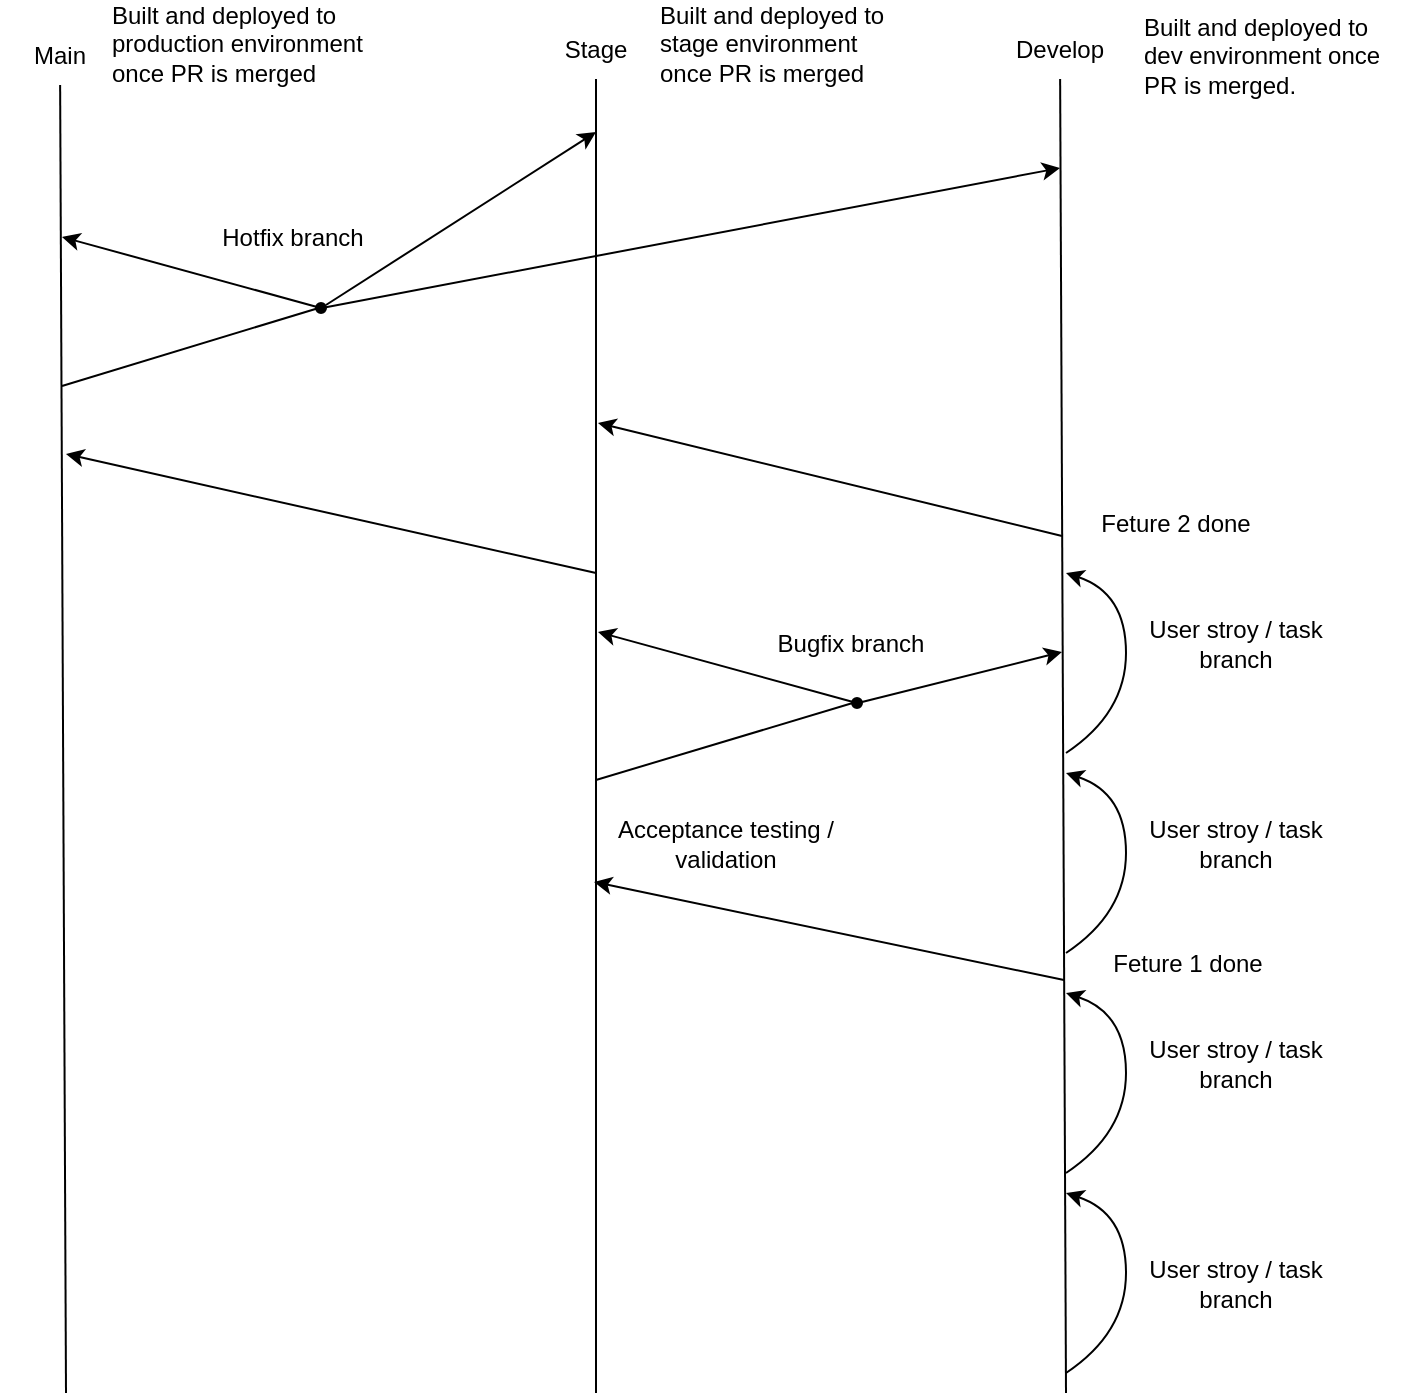 <mxfile>
    <diagram id="WrXUsql98_1IviQCuocs" name="Page-1">
        <mxGraphModel dx="1009" dy="668" grid="0" gridSize="10" guides="1" tooltips="1" connect="1" arrows="1" fold="1" page="1" pageScale="1" pageWidth="850" pageHeight="1100" math="0" shadow="0">
            <root>
                <mxCell id="0"/>
                <mxCell id="1" parent="0"/>
                <mxCell id="2" value="" style="endArrow=none;html=1;" parent="1" target="3" edge="1">
                    <mxGeometry width="50" height="50" relative="1" as="geometry">
                        <mxPoint x="127" y="731.5" as="sourcePoint"/>
                        <mxPoint x="127" y="211.5" as="targetPoint"/>
                    </mxGeometry>
                </mxCell>
                <mxCell id="3" value="Main" style="text;html=1;strokeColor=none;fillColor=none;align=center;verticalAlign=middle;whiteSpace=wrap;rounded=0;" parent="1" vertex="1">
                    <mxGeometry x="94" y="47.5" width="60" height="30" as="geometry"/>
                </mxCell>
                <mxCell id="9" value="" style="endArrow=none;html=1;" parent="1" target="10" edge="1">
                    <mxGeometry width="50" height="50" relative="1" as="geometry">
                        <mxPoint x="392" y="731.5" as="sourcePoint"/>
                        <mxPoint x="392" y="211.5" as="targetPoint"/>
                    </mxGeometry>
                </mxCell>
                <mxCell id="10" value="Stage" style="text;html=1;strokeColor=none;fillColor=none;align=center;verticalAlign=middle;whiteSpace=wrap;rounded=0;" parent="1" vertex="1">
                    <mxGeometry x="362" y="44.5" width="60" height="30" as="geometry"/>
                </mxCell>
                <mxCell id="11" value="" style="endArrow=none;html=1;" parent="1" target="12" edge="1">
                    <mxGeometry width="50" height="50" relative="1" as="geometry">
                        <mxPoint x="627" y="731.5" as="sourcePoint"/>
                        <mxPoint x="627" y="211.5" as="targetPoint"/>
                    </mxGeometry>
                </mxCell>
                <mxCell id="12" value="Develop" style="text;html=1;strokeColor=none;fillColor=none;align=center;verticalAlign=middle;whiteSpace=wrap;rounded=0;" parent="1" vertex="1">
                    <mxGeometry x="594" y="44.5" width="60" height="30" as="geometry"/>
                </mxCell>
                <mxCell id="14" value="" style="curved=1;endArrow=classic;html=1;" parent="1" edge="1">
                    <mxGeometry width="50" height="50" relative="1" as="geometry">
                        <mxPoint x="627" y="721.5" as="sourcePoint"/>
                        <mxPoint x="627" y="631.5" as="targetPoint"/>
                        <Array as="points">
                            <mxPoint x="657" y="701.5"/>
                            <mxPoint x="657" y="641.5"/>
                        </Array>
                    </mxGeometry>
                </mxCell>
                <mxCell id="15" value="" style="curved=1;endArrow=classic;html=1;" parent="1" edge="1">
                    <mxGeometry width="50" height="50" relative="1" as="geometry">
                        <mxPoint x="627" y="621.5" as="sourcePoint"/>
                        <mxPoint x="627" y="531.5" as="targetPoint"/>
                        <Array as="points">
                            <mxPoint x="657" y="601.5"/>
                            <mxPoint x="657" y="541.5"/>
                        </Array>
                    </mxGeometry>
                </mxCell>
                <mxCell id="22" value="Built and deployed to dev environment once PR is merged." style="text;html=1;strokeColor=none;fillColor=none;align=left;verticalAlign=middle;whiteSpace=wrap;rounded=0;" parent="1" vertex="1">
                    <mxGeometry x="664" y="45" width="130" height="35" as="geometry"/>
                </mxCell>
                <mxCell id="23" value="Built and deployed to stage environment once PR is merged&amp;nbsp;" style="text;html=1;strokeColor=none;fillColor=none;align=left;verticalAlign=middle;whiteSpace=wrap;rounded=0;" parent="1" vertex="1">
                    <mxGeometry x="422" y="39.5" width="130" height="35" as="geometry"/>
                </mxCell>
                <mxCell id="24" value="Built and deployed to production environment once PR is merged&amp;nbsp;" style="text;html=1;strokeColor=none;fillColor=none;align=left;verticalAlign=middle;whiteSpace=wrap;rounded=0;" parent="1" vertex="1">
                    <mxGeometry x="148" y="39.5" width="130" height="35" as="geometry"/>
                </mxCell>
                <mxCell id="25" value="" style="endArrow=classic;html=1;" parent="1" edge="1">
                    <mxGeometry width="50" height="50" relative="1" as="geometry">
                        <mxPoint x="626" y="525" as="sourcePoint"/>
                        <mxPoint x="391" y="476" as="targetPoint"/>
                    </mxGeometry>
                </mxCell>
                <mxCell id="26" value="" style="curved=1;endArrow=classic;html=1;" parent="1" edge="1">
                    <mxGeometry width="50" height="50" relative="1" as="geometry">
                        <mxPoint x="627" y="511.5" as="sourcePoint"/>
                        <mxPoint x="627" y="421.5" as="targetPoint"/>
                        <Array as="points">
                            <mxPoint x="657" y="491.5"/>
                            <mxPoint x="657" y="431.5"/>
                        </Array>
                    </mxGeometry>
                </mxCell>
                <mxCell id="27" value="" style="curved=1;endArrow=classic;html=1;" parent="1" edge="1">
                    <mxGeometry width="50" height="50" relative="1" as="geometry">
                        <mxPoint x="627" y="411.5" as="sourcePoint"/>
                        <mxPoint x="627" y="321.5" as="targetPoint"/>
                        <Array as="points">
                            <mxPoint x="657" y="391.5"/>
                            <mxPoint x="657" y="331.5"/>
                        </Array>
                    </mxGeometry>
                </mxCell>
                <mxCell id="28" value="" style="endArrow=classic;html=1;" parent="1" edge="1">
                    <mxGeometry width="50" height="50" relative="1" as="geometry">
                        <mxPoint x="625" y="303" as="sourcePoint"/>
                        <mxPoint x="393" y="246.5" as="targetPoint"/>
                    </mxGeometry>
                </mxCell>
                <mxCell id="30" value="" style="endArrow=classic;html=1;" parent="1" edge="1">
                    <mxGeometry width="50" height="50" relative="1" as="geometry">
                        <mxPoint x="392" y="321.5" as="sourcePoint"/>
                        <mxPoint x="127" y="262" as="targetPoint"/>
                    </mxGeometry>
                </mxCell>
                <mxCell id="31" value="Feture 1 done" style="text;html=1;strokeColor=none;fillColor=none;align=center;verticalAlign=middle;whiteSpace=wrap;rounded=0;" parent="1" vertex="1">
                    <mxGeometry x="633" y="502" width="110" height="30" as="geometry"/>
                </mxCell>
                <mxCell id="32" value="Feture 2 done" style="text;html=1;strokeColor=none;fillColor=none;align=center;verticalAlign=middle;whiteSpace=wrap;rounded=0;" parent="1" vertex="1">
                    <mxGeometry x="627" y="282" width="110" height="30" as="geometry"/>
                </mxCell>
                <mxCell id="33" value="User stroy / task branch" style="text;html=1;strokeColor=none;fillColor=none;align=center;verticalAlign=middle;whiteSpace=wrap;rounded=0;" parent="1" vertex="1">
                    <mxGeometry x="667" y="661.5" width="90" height="30" as="geometry"/>
                </mxCell>
                <mxCell id="34" value="User stroy / task branch" style="text;html=1;strokeColor=none;fillColor=none;align=center;verticalAlign=middle;whiteSpace=wrap;rounded=0;" parent="1" vertex="1">
                    <mxGeometry x="667" y="551.5" width="90" height="30" as="geometry"/>
                </mxCell>
                <mxCell id="35" value="User stroy / task branch" style="text;html=1;strokeColor=none;fillColor=none;align=center;verticalAlign=middle;whiteSpace=wrap;rounded=0;" parent="1" vertex="1">
                    <mxGeometry x="667" y="441.5" width="90" height="30" as="geometry"/>
                </mxCell>
                <mxCell id="36" value="User stroy / task branch" style="text;html=1;strokeColor=none;fillColor=none;align=center;verticalAlign=middle;whiteSpace=wrap;rounded=0;" parent="1" vertex="1">
                    <mxGeometry x="667" y="341.5" width="90" height="30" as="geometry"/>
                </mxCell>
                <mxCell id="37" value="Acceptance testing /&lt;br&gt;validation" style="text;html=1;strokeColor=none;fillColor=none;align=center;verticalAlign=middle;whiteSpace=wrap;rounded=0;" parent="1" vertex="1">
                    <mxGeometry x="392" y="441.5" width="130" height="30" as="geometry"/>
                </mxCell>
                <mxCell id="39" value="" style="endArrow=classic;html=1;" parent="1" edge="1">
                    <mxGeometry width="50" height="50" relative="1" as="geometry">
                        <mxPoint x="525" y="386" as="sourcePoint"/>
                        <mxPoint x="625" y="361" as="targetPoint"/>
                    </mxGeometry>
                </mxCell>
                <mxCell id="40" value="Bugfix branch" style="text;html=1;strokeColor=none;fillColor=none;align=center;verticalAlign=middle;whiteSpace=wrap;rounded=0;" parent="1" vertex="1">
                    <mxGeometry x="472" y="341.5" width="95" height="30" as="geometry"/>
                </mxCell>
                <mxCell id="45" value="Hotfix branch" style="text;html=1;strokeColor=none;fillColor=none;align=center;verticalAlign=middle;whiteSpace=wrap;rounded=0;" parent="1" vertex="1">
                    <mxGeometry x="193" y="139" width="95" height="30" as="geometry"/>
                </mxCell>
                <mxCell id="47" value="" style="endArrow=none;html=1;" parent="1" edge="1">
                    <mxGeometry width="50" height="50" relative="1" as="geometry">
                        <mxPoint x="392" y="425" as="sourcePoint"/>
                        <mxPoint x="522" y="386" as="targetPoint"/>
                    </mxGeometry>
                </mxCell>
                <mxCell id="48" value="" style="endArrow=classic;html=1;startArrow=none;" parent="1" source="49" edge="1">
                    <mxGeometry width="50" height="50" relative="1" as="geometry">
                        <mxPoint x="522" y="386" as="sourcePoint"/>
                        <mxPoint x="393" y="351" as="targetPoint"/>
                    </mxGeometry>
                </mxCell>
                <mxCell id="49" value="" style="ellipse;whiteSpace=wrap;html=1;aspect=fixed;fillColor=#000000;" parent="1" vertex="1">
                    <mxGeometry x="520" y="384" width="5" height="5" as="geometry"/>
                </mxCell>
                <mxCell id="50" value="" style="endArrow=none;html=1;" parent="1" target="49" edge="1">
                    <mxGeometry width="50" height="50" relative="1" as="geometry">
                        <mxPoint x="522" y="386" as="sourcePoint"/>
                        <mxPoint x="393" y="351" as="targetPoint"/>
                    </mxGeometry>
                </mxCell>
                <mxCell id="63" value="" style="endArrow=classic;html=1;" parent="1" edge="1">
                    <mxGeometry width="50" height="50" relative="1" as="geometry">
                        <mxPoint x="257" y="187.5" as="sourcePoint"/>
                        <mxPoint x="392" y="101" as="targetPoint"/>
                    </mxGeometry>
                </mxCell>
                <mxCell id="65" value="" style="endArrow=none;html=1;" parent="1" edge="1">
                    <mxGeometry width="50" height="50" relative="1" as="geometry">
                        <mxPoint x="125" y="228" as="sourcePoint"/>
                        <mxPoint x="255" y="188.5" as="targetPoint"/>
                    </mxGeometry>
                </mxCell>
                <mxCell id="66" value="" style="endArrow=classic;html=1;startArrow=none;" parent="1" source="67" edge="1">
                    <mxGeometry width="50" height="50" relative="1" as="geometry">
                        <mxPoint x="254" y="188.5" as="sourcePoint"/>
                        <mxPoint x="125" y="153.5" as="targetPoint"/>
                    </mxGeometry>
                </mxCell>
                <mxCell id="67" value="" style="ellipse;whiteSpace=wrap;html=1;aspect=fixed;fillColor=#000000;" parent="1" vertex="1">
                    <mxGeometry x="252" y="186.5" width="5" height="5" as="geometry"/>
                </mxCell>
                <mxCell id="68" value="" style="endArrow=none;html=1;" parent="1" target="67" edge="1">
                    <mxGeometry width="50" height="50" relative="1" as="geometry">
                        <mxPoint x="254" y="188.5" as="sourcePoint"/>
                        <mxPoint x="125" y="153.5" as="targetPoint"/>
                    </mxGeometry>
                </mxCell>
                <mxCell id="69" value="" style="endArrow=classic;html=1;" parent="1" edge="1">
                    <mxGeometry width="50" height="50" relative="1" as="geometry">
                        <mxPoint x="255" y="189" as="sourcePoint"/>
                        <mxPoint x="624" y="119" as="targetPoint"/>
                    </mxGeometry>
                </mxCell>
            </root>
        </mxGraphModel>
    </diagram>
</mxfile>